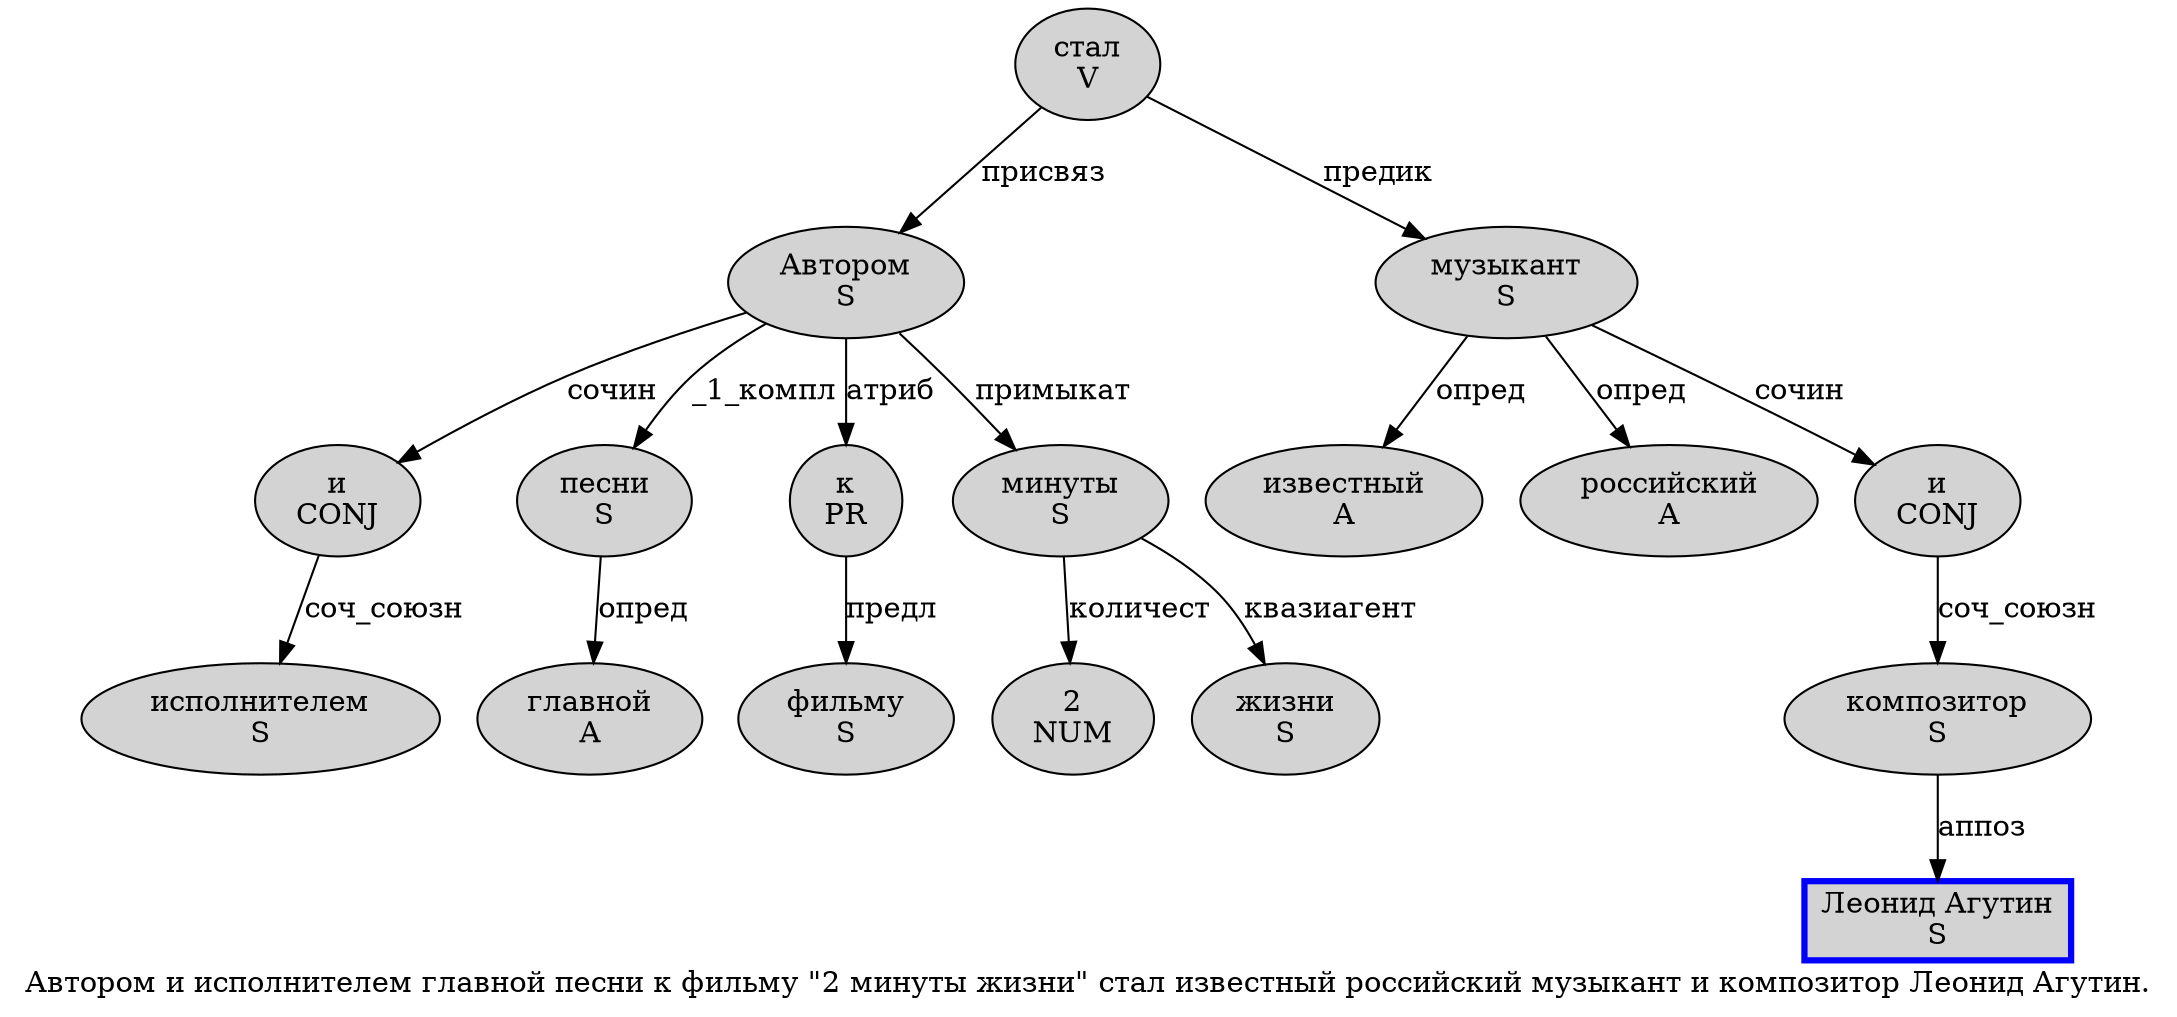 digraph SENTENCE_1660 {
	graph [label="Автором и исполнителем главной песни к фильму \"2 минуты жизни\" стал известный российский музыкант и композитор Леонид Агутин."]
	node [style=filled]
		0 [label="Автором
S" color="" fillcolor=lightgray penwidth=1 shape=ellipse]
		1 [label="и
CONJ" color="" fillcolor=lightgray penwidth=1 shape=ellipse]
		2 [label="исполнителем
S" color="" fillcolor=lightgray penwidth=1 shape=ellipse]
		3 [label="главной
A" color="" fillcolor=lightgray penwidth=1 shape=ellipse]
		4 [label="песни
S" color="" fillcolor=lightgray penwidth=1 shape=ellipse]
		5 [label="к
PR" color="" fillcolor=lightgray penwidth=1 shape=ellipse]
		6 [label="фильму
S" color="" fillcolor=lightgray penwidth=1 shape=ellipse]
		8 [label="2
NUM" color="" fillcolor=lightgray penwidth=1 shape=ellipse]
		9 [label="минуты
S" color="" fillcolor=lightgray penwidth=1 shape=ellipse]
		10 [label="жизни
S" color="" fillcolor=lightgray penwidth=1 shape=ellipse]
		12 [label="стал
V" color="" fillcolor=lightgray penwidth=1 shape=ellipse]
		13 [label="известный
A" color="" fillcolor=lightgray penwidth=1 shape=ellipse]
		14 [label="российский
A" color="" fillcolor=lightgray penwidth=1 shape=ellipse]
		15 [label="музыкант
S" color="" fillcolor=lightgray penwidth=1 shape=ellipse]
		16 [label="и
CONJ" color="" fillcolor=lightgray penwidth=1 shape=ellipse]
		17 [label="композитор
S" color="" fillcolor=lightgray penwidth=1 shape=ellipse]
		18 [label="Леонид Агутин
S" color=blue fillcolor=lightgray penwidth=3 shape=box]
			9 -> 8 [label="количест"]
			9 -> 10 [label="квазиагент"]
			16 -> 17 [label="соч_союзн"]
			0 -> 1 [label="сочин"]
			0 -> 4 [label="_1_компл"]
			0 -> 5 [label="атриб"]
			0 -> 9 [label="примыкат"]
			1 -> 2 [label="соч_союзн"]
			4 -> 3 [label="опред"]
			17 -> 18 [label="аппоз"]
			15 -> 13 [label="опред"]
			15 -> 14 [label="опред"]
			15 -> 16 [label="сочин"]
			12 -> 0 [label="присвяз"]
			12 -> 15 [label="предик"]
			5 -> 6 [label="предл"]
}